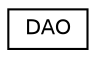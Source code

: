digraph "Graphical Class Hierarchy"
{
  edge [fontname="Helvetica",fontsize="10",labelfontname="Helvetica",labelfontsize="10"];
  node [fontname="Helvetica",fontsize="10",shape=record];
  rankdir="LR";
  Node0 [label="DAO",height=0.2,width=0.4,color="black", fillcolor="white", style="filled",URL="$classDAO.html"];
}
